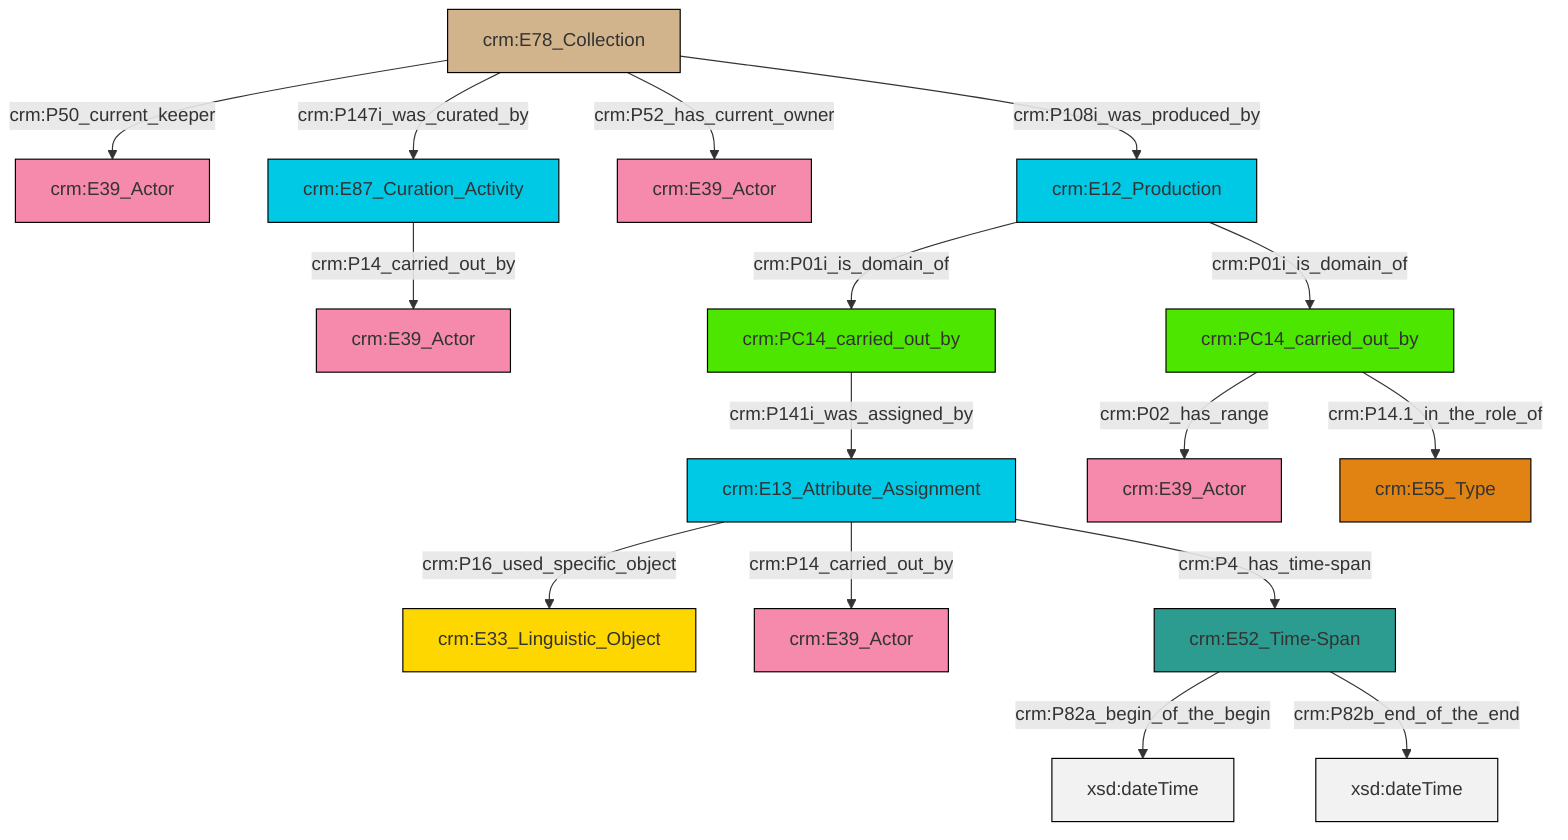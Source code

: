 graph TD
classDef Literal fill:#f2f2f2,stroke:#000000;
classDef CRM_Entity fill:#FFFFFF,stroke:#000000;
classDef Temporal_Entity fill:#00C9E6, stroke:#000000;
classDef Type fill:#E18312, stroke:#000000;
classDef Time-Span fill:#2C9C91, stroke:#000000;
classDef Appellation fill:#FFEB7F, stroke:#000000;
classDef Place fill:#008836, stroke:#000000;
classDef Persistent_Item fill:#B266B2, stroke:#000000;
classDef Conceptual_Object fill:#FFD700, stroke:#000000;
classDef Physical_Thing fill:#D2B48C, stroke:#000000;
classDef Actor fill:#f58aad, stroke:#000000;
classDef PC_Classes fill:#4ce600, stroke:#000000;
classDef Multi fill:#cccccc,stroke:#000000;

2["crm:E78_Collection"]:::Physical_Thing -->|crm:P50_current_keeper| 3["crm:E39_Actor"]:::Actor
6["crm:PC14_carried_out_by"]:::PC_Classes -->|crm:P02_has_range| 7["crm:E39_Actor"]:::Actor
8["crm:E52_Time-Span"]:::Time-Span -->|crm:P82a_begin_of_the_begin| 9[xsd:dateTime]:::Literal
0["crm:E87_Curation_Activity"]:::Temporal_Entity -->|crm:P14_carried_out_by| 10["crm:E39_Actor"]:::Actor
8["crm:E52_Time-Span"]:::Time-Span -->|crm:P82b_end_of_the_end| 11[xsd:dateTime]:::Literal
12["crm:E12_Production"]:::Temporal_Entity -->|crm:P01i_is_domain_of| 13["crm:PC14_carried_out_by"]:::PC_Classes
4["crm:E13_Attribute_Assignment"]:::Temporal_Entity -->|crm:P16_used_specific_object| 14["crm:E33_Linguistic_Object"]:::Conceptual_Object
2["crm:E78_Collection"]:::Physical_Thing -->|crm:P147i_was_curated_by| 0["crm:E87_Curation_Activity"]:::Temporal_Entity
4["crm:E13_Attribute_Assignment"]:::Temporal_Entity -->|crm:P14_carried_out_by| 19["crm:E39_Actor"]:::Actor
2["crm:E78_Collection"]:::Physical_Thing -->|crm:P52_has_current_owner| 16["crm:E39_Actor"]:::Actor
4["crm:E13_Attribute_Assignment"]:::Temporal_Entity -->|crm:P4_has_time-span| 8["crm:E52_Time-Span"]:::Time-Span
2["crm:E78_Collection"]:::Physical_Thing -->|crm:P108i_was_produced_by| 12["crm:E12_Production"]:::Temporal_Entity
12["crm:E12_Production"]:::Temporal_Entity -->|crm:P01i_is_domain_of| 6["crm:PC14_carried_out_by"]:::PC_Classes
13["crm:PC14_carried_out_by"]:::PC_Classes -->|crm:P141i_was_assigned_by| 4["crm:E13_Attribute_Assignment"]:::Temporal_Entity
6["crm:PC14_carried_out_by"]:::PC_Classes -->|crm:P14.1_in_the_role_of| 24["crm:E55_Type"]:::Type